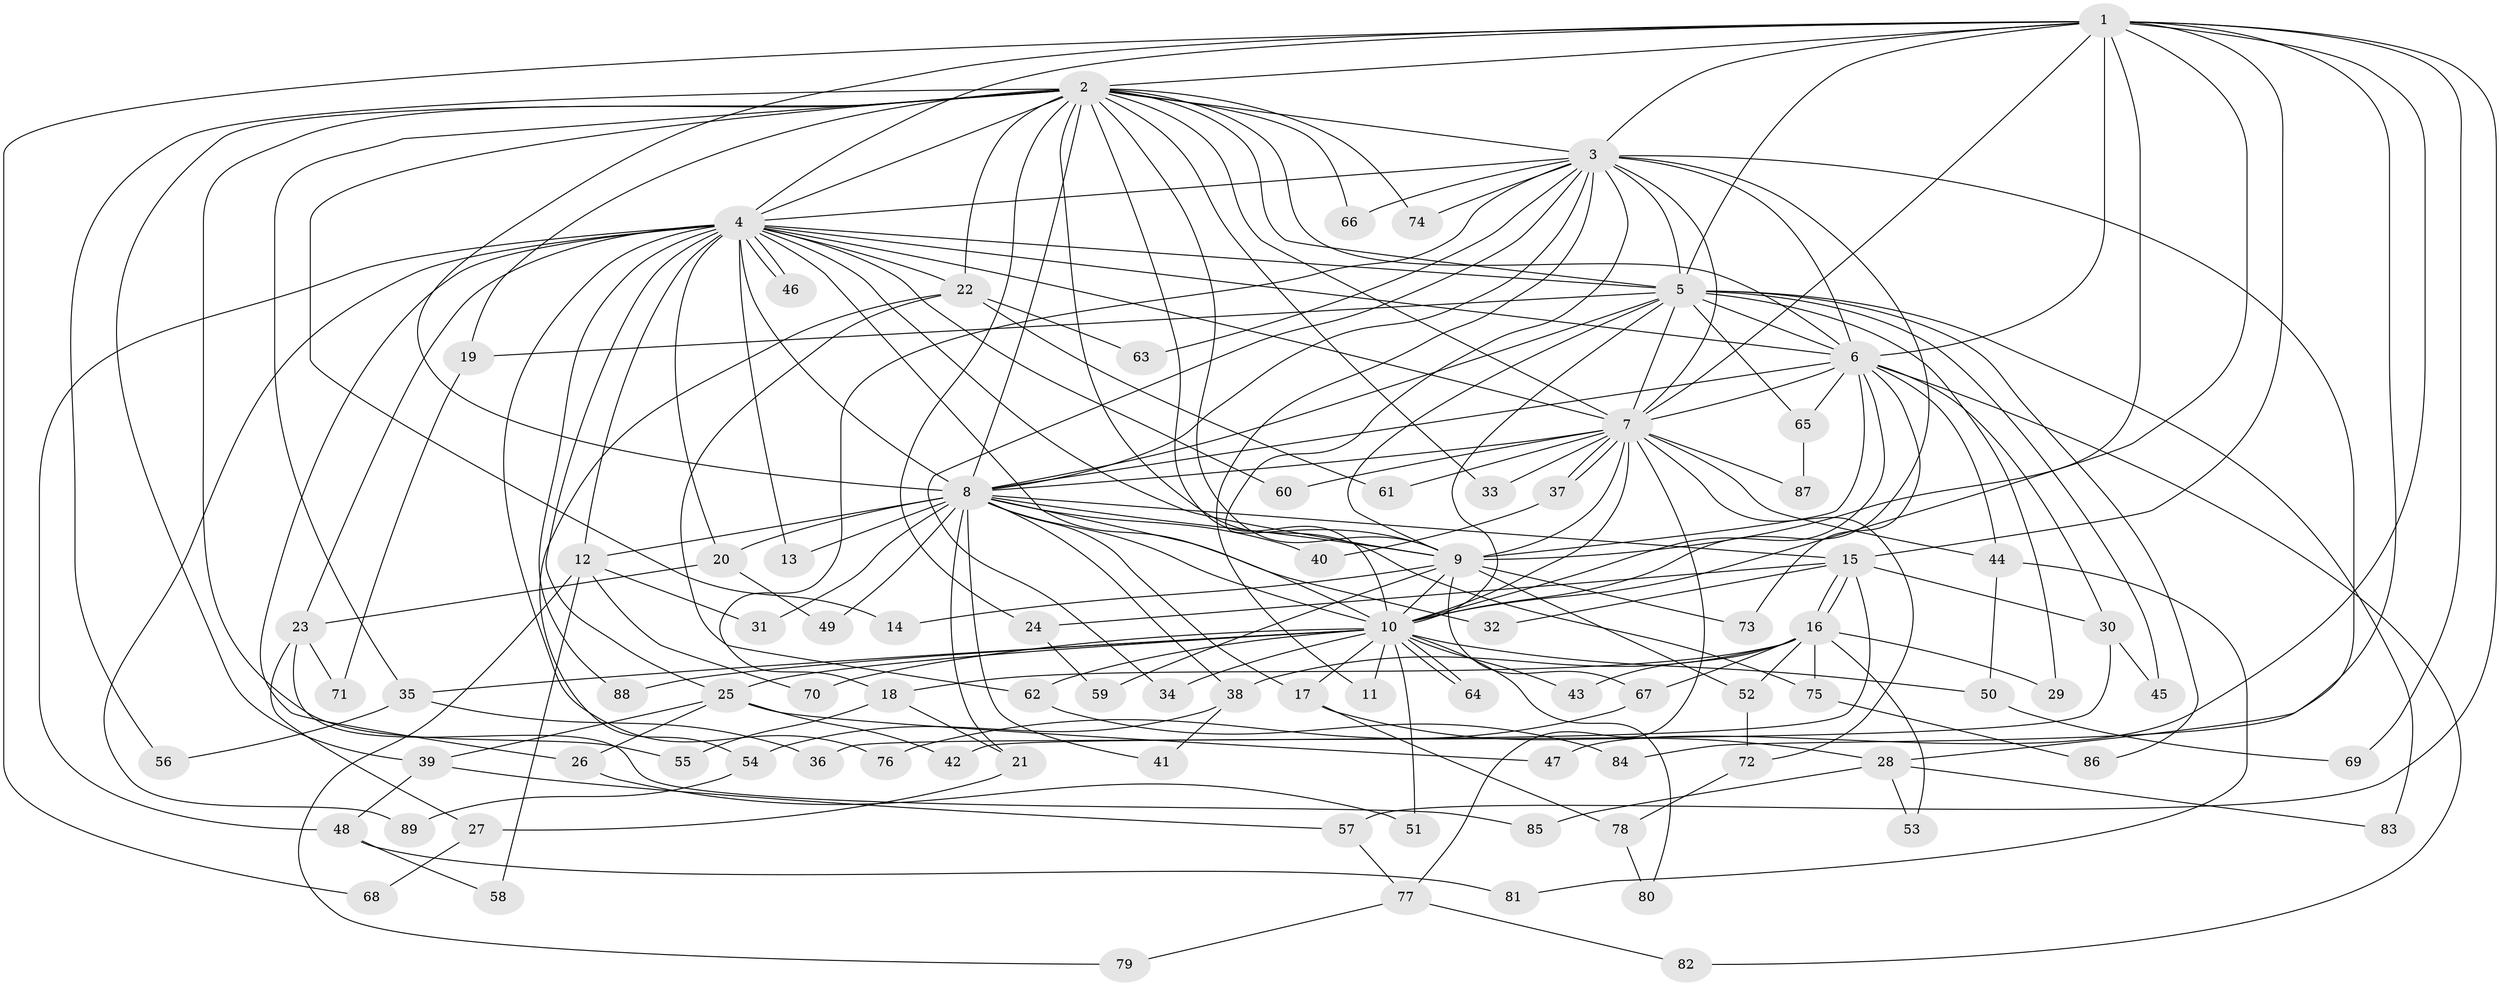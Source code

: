 // Generated by graph-tools (version 1.1) at 2025/49/03/09/25 03:49:36]
// undirected, 89 vertices, 203 edges
graph export_dot {
graph [start="1"]
  node [color=gray90,style=filled];
  1;
  2;
  3;
  4;
  5;
  6;
  7;
  8;
  9;
  10;
  11;
  12;
  13;
  14;
  15;
  16;
  17;
  18;
  19;
  20;
  21;
  22;
  23;
  24;
  25;
  26;
  27;
  28;
  29;
  30;
  31;
  32;
  33;
  34;
  35;
  36;
  37;
  38;
  39;
  40;
  41;
  42;
  43;
  44;
  45;
  46;
  47;
  48;
  49;
  50;
  51;
  52;
  53;
  54;
  55;
  56;
  57;
  58;
  59;
  60;
  61;
  62;
  63;
  64;
  65;
  66;
  67;
  68;
  69;
  70;
  71;
  72;
  73;
  74;
  75;
  76;
  77;
  78;
  79;
  80;
  81;
  82;
  83;
  84;
  85;
  86;
  87;
  88;
  89;
  1 -- 2;
  1 -- 3;
  1 -- 4;
  1 -- 5;
  1 -- 6;
  1 -- 7;
  1 -- 8;
  1 -- 9;
  1 -- 10;
  1 -- 15;
  1 -- 47;
  1 -- 57;
  1 -- 68;
  1 -- 69;
  1 -- 84;
  2 -- 3;
  2 -- 4;
  2 -- 5;
  2 -- 6;
  2 -- 7;
  2 -- 8;
  2 -- 9;
  2 -- 10;
  2 -- 14;
  2 -- 19;
  2 -- 22;
  2 -- 24;
  2 -- 33;
  2 -- 35;
  2 -- 39;
  2 -- 55;
  2 -- 56;
  2 -- 66;
  2 -- 74;
  2 -- 75;
  3 -- 4;
  3 -- 5;
  3 -- 6;
  3 -- 7;
  3 -- 8;
  3 -- 9;
  3 -- 10;
  3 -- 11;
  3 -- 18;
  3 -- 28;
  3 -- 34;
  3 -- 63;
  3 -- 66;
  3 -- 74;
  4 -- 5;
  4 -- 6;
  4 -- 7;
  4 -- 8;
  4 -- 9;
  4 -- 10;
  4 -- 12;
  4 -- 13;
  4 -- 20;
  4 -- 22;
  4 -- 23;
  4 -- 25;
  4 -- 26;
  4 -- 46;
  4 -- 46;
  4 -- 48;
  4 -- 60;
  4 -- 76;
  4 -- 88;
  4 -- 89;
  5 -- 6;
  5 -- 7;
  5 -- 8;
  5 -- 9;
  5 -- 10;
  5 -- 19;
  5 -- 29;
  5 -- 45;
  5 -- 65;
  5 -- 83;
  5 -- 86;
  6 -- 7;
  6 -- 8;
  6 -- 9;
  6 -- 10;
  6 -- 30;
  6 -- 44;
  6 -- 65;
  6 -- 73;
  6 -- 82;
  7 -- 8;
  7 -- 9;
  7 -- 10;
  7 -- 33;
  7 -- 37;
  7 -- 37;
  7 -- 44;
  7 -- 60;
  7 -- 61;
  7 -- 72;
  7 -- 77;
  7 -- 87;
  8 -- 9;
  8 -- 10;
  8 -- 12;
  8 -- 13;
  8 -- 15;
  8 -- 17;
  8 -- 20;
  8 -- 21;
  8 -- 31;
  8 -- 32;
  8 -- 38;
  8 -- 40;
  8 -- 41;
  8 -- 49;
  9 -- 10;
  9 -- 14;
  9 -- 52;
  9 -- 59;
  9 -- 67;
  9 -- 73;
  10 -- 11;
  10 -- 17;
  10 -- 25;
  10 -- 34;
  10 -- 35;
  10 -- 43;
  10 -- 50;
  10 -- 51;
  10 -- 62;
  10 -- 64;
  10 -- 64;
  10 -- 70;
  10 -- 80;
  10 -- 88;
  12 -- 31;
  12 -- 58;
  12 -- 70;
  12 -- 79;
  15 -- 16;
  15 -- 16;
  15 -- 24;
  15 -- 30;
  15 -- 32;
  15 -- 36;
  16 -- 18;
  16 -- 29;
  16 -- 38;
  16 -- 43;
  16 -- 52;
  16 -- 53;
  16 -- 67;
  16 -- 75;
  17 -- 28;
  17 -- 78;
  18 -- 21;
  18 -- 55;
  19 -- 71;
  20 -- 23;
  20 -- 49;
  21 -- 27;
  22 -- 54;
  22 -- 61;
  22 -- 62;
  22 -- 63;
  23 -- 27;
  23 -- 71;
  23 -- 85;
  24 -- 59;
  25 -- 26;
  25 -- 39;
  25 -- 42;
  25 -- 47;
  26 -- 51;
  27 -- 68;
  28 -- 53;
  28 -- 83;
  28 -- 85;
  30 -- 42;
  30 -- 45;
  35 -- 36;
  35 -- 56;
  37 -- 40;
  38 -- 41;
  38 -- 54;
  39 -- 48;
  39 -- 57;
  44 -- 50;
  44 -- 81;
  48 -- 58;
  48 -- 81;
  50 -- 69;
  52 -- 72;
  54 -- 89;
  57 -- 77;
  62 -- 84;
  65 -- 87;
  67 -- 76;
  72 -- 78;
  75 -- 86;
  77 -- 79;
  77 -- 82;
  78 -- 80;
}
